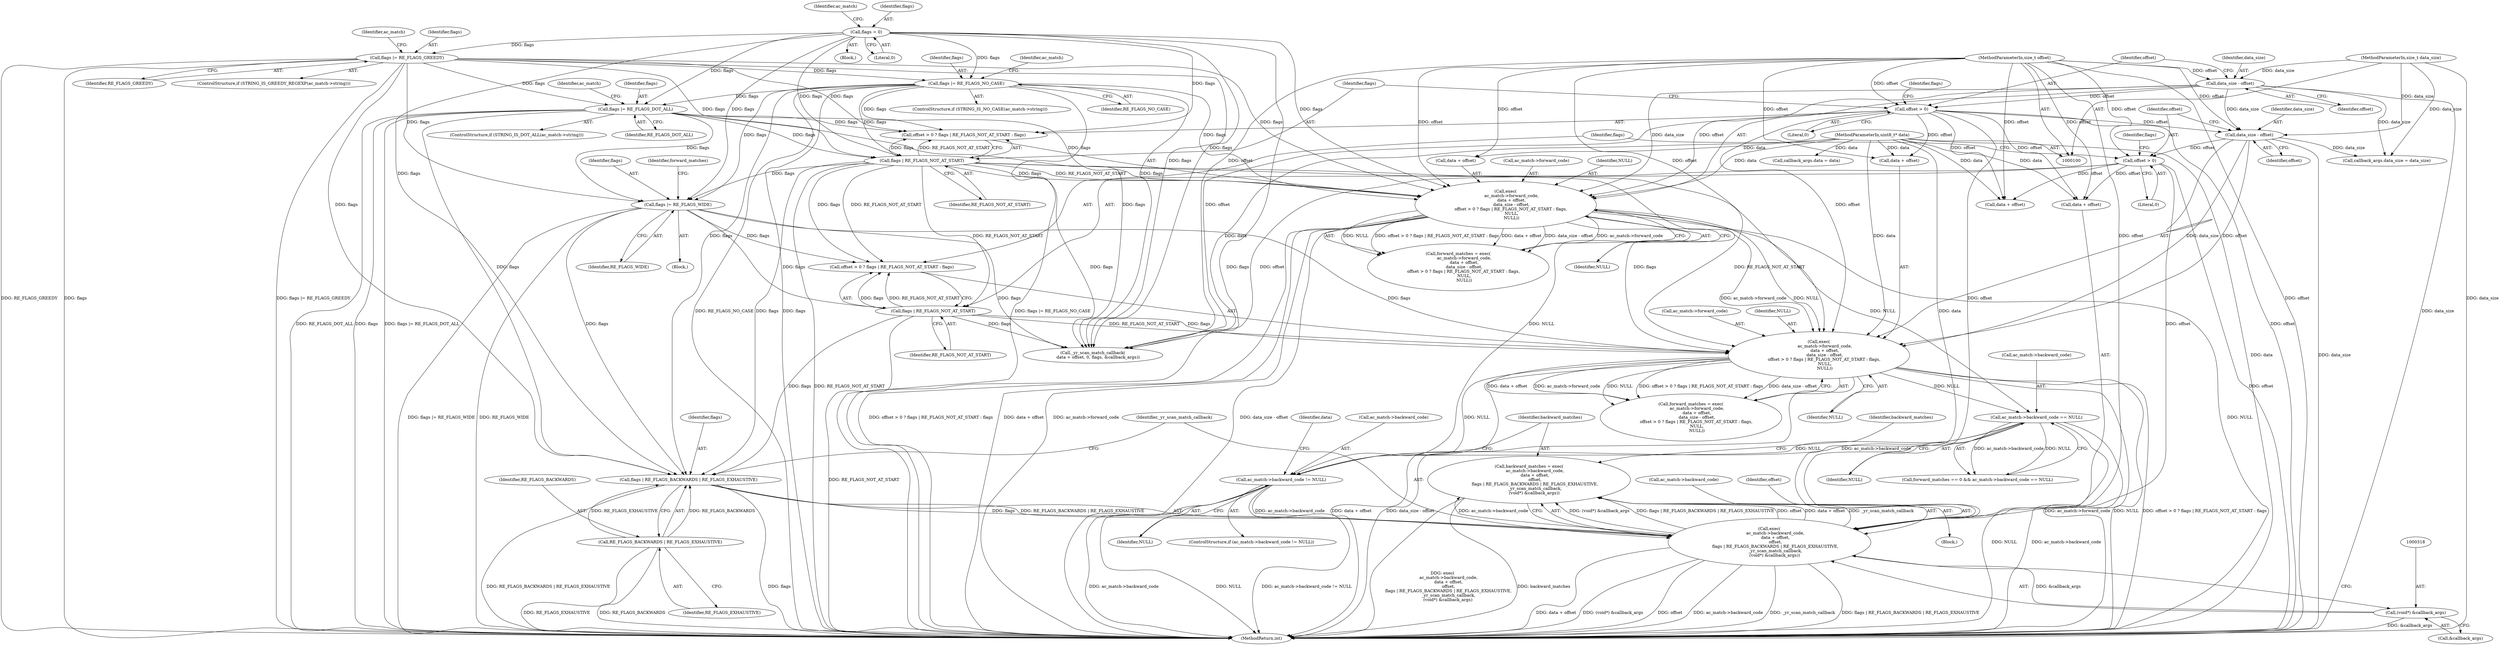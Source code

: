 digraph "1_yara_83d799804648c2a0895d40a19835d9b757c6fa4e_2@integer" {
"1000301" [label="(Call,backward_matches = exec(\n         ac_match->backward_code,\n         data + offset,\n         offset,\n         flags | RE_FLAGS_BACKWARDS | RE_FLAGS_EXHAUSTIVE,\n         _yr_scan_match_callback,\n        (void*) &callback_args))"];
"1000303" [label="(Call,exec(\n         ac_match->backward_code,\n         data + offset,\n         offset,\n         flags | RE_FLAGS_BACKWARDS | RE_FLAGS_EXHAUSTIVE,\n         _yr_scan_match_callback,\n        (void*) &callback_args))"];
"1000295" [label="(Call,ac_match->backward_code != NULL)"];
"1000247" [label="(Call,ac_match->backward_code == NULL)"];
"1000168" [label="(Call,exec(\n         ac_match->forward_code,\n         data + offset,\n         data_size - offset,\n        offset > 0 ? flags | RE_FLAGS_NOT_AT_START : flags,\n         NULL,\n         NULL))"];
"1000103" [label="(MethodParameterIn,uint8_t* data)"];
"1000106" [label="(MethodParameterIn,size_t offset)"];
"1000175" [label="(Call,data_size - offset)"];
"1000104" [label="(MethodParameterIn,size_t data_size)"];
"1000182" [label="(Call,flags | RE_FLAGS_NOT_AT_START)"];
"1000129" [label="(Call,flags |= RE_FLAGS_GREEDY)"];
"1000121" [label="(Call,flags = 0)"];
"1000137" [label="(Call,flags |= RE_FLAGS_NO_CASE)"];
"1000145" [label="(Call,flags |= RE_FLAGS_DOT_ALL)"];
"1000204" [label="(Call,exec(\n         ac_match->forward_code,\n         data + offset,\n         data_size - offset,\n        offset > 0 ? flags | RE_FLAGS_NOT_AT_START : flags,\n         NULL,\n         NULL))"];
"1000179" [label="(Call,offset > 0)"];
"1000211" [label="(Call,data_size - offset)"];
"1000218" [label="(Call,flags | RE_FLAGS_NOT_AT_START)"];
"1000199" [label="(Call,flags |= RE_FLAGS_WIDE)"];
"1000215" [label="(Call,offset > 0)"];
"1000311" [label="(Call,flags | RE_FLAGS_BACKWARDS | RE_FLAGS_EXHAUSTIVE)"];
"1000313" [label="(Call,RE_FLAGS_BACKWARDS | RE_FLAGS_EXHAUSTIVE)"];
"1000317" [label="(Call,(void*) &callback_args)"];
"1000199" [label="(Call,flags |= RE_FLAGS_WIDE)"];
"1000243" [label="(Call,forward_matches == 0 && ac_match->backward_code == NULL)"];
"1000340" [label="(Call,data + offset)"];
"1000295" [label="(Call,ac_match->backward_code != NULL)"];
"1000180" [label="(Identifier,offset)"];
"1000127" [label="(Identifier,ac_match)"];
"1000304" [label="(Call,ac_match->backward_code)"];
"1000137" [label="(Call,flags |= RE_FLAGS_NO_CASE)"];
"1000176" [label="(Identifier,data_size)"];
"1000187" [label="(Identifier,NULL)"];
"1000131" [label="(Identifier,RE_FLAGS_GREEDY)"];
"1000175" [label="(Call,data_size - offset)"];
"1000313" [label="(Call,RE_FLAGS_BACKWARDS | RE_FLAGS_EXHAUSTIVE)"];
"1000218" [label="(Call,flags | RE_FLAGS_NOT_AT_START)"];
"1000271" [label="(Call,callback_args.data_size = data_size)"];
"1000139" [label="(Identifier,RE_FLAGS_NO_CASE)"];
"1000122" [label="(Identifier,flags)"];
"1000103" [label="(MethodParameterIn,uint8_t* data)"];
"1000104" [label="(MethodParameterIn,size_t data_size)"];
"1000314" [label="(Identifier,RE_FLAGS_BACKWARDS)"];
"1000307" [label="(Call,data + offset)"];
"1000204" [label="(Call,exec(\n         ac_match->forward_code,\n         data + offset,\n         data_size - offset,\n        offset > 0 ? flags | RE_FLAGS_NOT_AT_START : flags,\n         NULL,\n         NULL))"];
"1000302" [label="(Identifier,backward_matches)"];
"1000182" [label="(Call,flags | RE_FLAGS_NOT_AT_START)"];
"1000179" [label="(Call,offset > 0)"];
"1000266" [label="(Call,callback_args.data = data)"];
"1000212" [label="(Identifier,data_size)"];
"1000205" [label="(Call,ac_match->forward_code)"];
"1000311" [label="(Call,flags | RE_FLAGS_BACKWARDS | RE_FLAGS_EXHAUSTIVE)"];
"1000178" [label="(Call,offset > 0 ? flags | RE_FLAGS_NOT_AT_START : flags)"];
"1000319" [label="(Call,&callback_args)"];
"1000147" [label="(Identifier,RE_FLAGS_DOT_ALL)"];
"1000322" [label="(Identifier,backward_matches)"];
"1000216" [label="(Identifier,offset)"];
"1000349" [label="(MethodReturn,int)"];
"1000200" [label="(Identifier,flags)"];
"1000172" [label="(Call,data + offset)"];
"1000222" [label="(Identifier,NULL)"];
"1000217" [label="(Literal,0)"];
"1000201" [label="(Identifier,RE_FLAGS_WIDE)"];
"1000169" [label="(Call,ac_match->forward_code)"];
"1000143" [label="(Identifier,ac_match)"];
"1000132" [label="(ControlStructure,if (STRING_IS_NO_CASE(ac_match->string)))"];
"1000140" [label="(ControlStructure,if (STRING_IS_DOT_ALL(ac_match->string)))"];
"1000130" [label="(Identifier,flags)"];
"1000184" [label="(Identifier,RE_FLAGS_NOT_AT_START)"];
"1000312" [label="(Identifier,flags)"];
"1000106" [label="(MethodParameterIn,size_t offset)"];
"1000151" [label="(Identifier,ac_match)"];
"1000299" [label="(Identifier,NULL)"];
"1000221" [label="(Identifier,flags)"];
"1000315" [label="(Identifier,RE_FLAGS_EXHAUSTIVE)"];
"1000166" [label="(Call,forward_matches = exec(\n         ac_match->forward_code,\n         data + offset,\n         data_size - offset,\n        offset > 0 ? flags | RE_FLAGS_NOT_AT_START : flags,\n         NULL,\n         NULL))"];
"1000300" [label="(Block,)"];
"1000129" [label="(Call,flags |= RE_FLAGS_GREEDY)"];
"1000186" [label="(Identifier,NULL)"];
"1000208" [label="(Call,data + offset)"];
"1000211" [label="(Call,data_size - offset)"];
"1000294" [label="(ControlStructure,if (ac_match->backward_code != NULL))"];
"1000198" [label="(Block,)"];
"1000310" [label="(Identifier,offset)"];
"1000183" [label="(Identifier,flags)"];
"1000317" [label="(Call,(void*) &callback_args)"];
"1000107" [label="(Block,)"];
"1000214" [label="(Call,offset > 0 ? flags | RE_FLAGS_NOT_AT_START : flags)"];
"1000185" [label="(Identifier,flags)"];
"1000203" [label="(Identifier,forward_matches)"];
"1000177" [label="(Identifier,offset)"];
"1000296" [label="(Call,ac_match->backward_code)"];
"1000316" [label="(Identifier,_yr_scan_match_callback)"];
"1000202" [label="(Call,forward_matches = exec(\n         ac_match->forward_code,\n         data + offset,\n         data_size - offset,\n        offset > 0 ? flags | RE_FLAGS_NOT_AT_START : flags,\n         NULL,\n         NULL))"];
"1000248" [label="(Call,ac_match->backward_code)"];
"1000146" [label="(Identifier,flags)"];
"1000247" [label="(Call,ac_match->backward_code == NULL)"];
"1000138" [label="(Identifier,flags)"];
"1000220" [label="(Identifier,RE_FLAGS_NOT_AT_START)"];
"1000219" [label="(Identifier,flags)"];
"1000145" [label="(Call,flags |= RE_FLAGS_DOT_ALL)"];
"1000223" [label="(Identifier,NULL)"];
"1000303" [label="(Call,exec(\n         ac_match->backward_code,\n         data + offset,\n         offset,\n         flags | RE_FLAGS_BACKWARDS | RE_FLAGS_EXHAUSTIVE,\n         _yr_scan_match_callback,\n        (void*) &callback_args))"];
"1000251" [label="(Identifier,NULL)"];
"1000124" [label="(ControlStructure,if (STRING_IS_GREEDY_REGEXP(ac_match->string)))"];
"1000213" [label="(Identifier,offset)"];
"1000135" [label="(Identifier,ac_match)"];
"1000123" [label="(Literal,0)"];
"1000168" [label="(Call,exec(\n         ac_match->forward_code,\n         data + offset,\n         data_size - offset,\n        offset > 0 ? flags | RE_FLAGS_NOT_AT_START : flags,\n         NULL,\n         NULL))"];
"1000301" [label="(Call,backward_matches = exec(\n         ac_match->backward_code,\n         data + offset,\n         offset,\n         flags | RE_FLAGS_BACKWARDS | RE_FLAGS_EXHAUSTIVE,\n         _yr_scan_match_callback,\n        (void*) &callback_args))"];
"1000339" [label="(Call,_yr_scan_match_callback(\n        data + offset, 0, flags, &callback_args))"];
"1000181" [label="(Literal,0)"];
"1000341" [label="(Identifier,data)"];
"1000215" [label="(Call,offset > 0)"];
"1000121" [label="(Call,flags = 0)"];
"1000301" -> "1000300"  [label="AST: "];
"1000301" -> "1000303"  [label="CFG: "];
"1000302" -> "1000301"  [label="AST: "];
"1000303" -> "1000301"  [label="AST: "];
"1000322" -> "1000301"  [label="CFG: "];
"1000301" -> "1000349"  [label="DDG: exec(\n         ac_match->backward_code,\n         data + offset,\n         offset,\n         flags | RE_FLAGS_BACKWARDS | RE_FLAGS_EXHAUSTIVE,\n         _yr_scan_match_callback,\n        (void*) &callback_args)"];
"1000301" -> "1000349"  [label="DDG: backward_matches"];
"1000303" -> "1000301"  [label="DDG: (void*) &callback_args"];
"1000303" -> "1000301"  [label="DDG: flags | RE_FLAGS_BACKWARDS | RE_FLAGS_EXHAUSTIVE"];
"1000303" -> "1000301"  [label="DDG: offset"];
"1000303" -> "1000301"  [label="DDG: data + offset"];
"1000303" -> "1000301"  [label="DDG: _yr_scan_match_callback"];
"1000303" -> "1000301"  [label="DDG: ac_match->backward_code"];
"1000303" -> "1000317"  [label="CFG: "];
"1000304" -> "1000303"  [label="AST: "];
"1000307" -> "1000303"  [label="AST: "];
"1000310" -> "1000303"  [label="AST: "];
"1000311" -> "1000303"  [label="AST: "];
"1000316" -> "1000303"  [label="AST: "];
"1000317" -> "1000303"  [label="AST: "];
"1000303" -> "1000349"  [label="DDG: offset"];
"1000303" -> "1000349"  [label="DDG: ac_match->backward_code"];
"1000303" -> "1000349"  [label="DDG: _yr_scan_match_callback"];
"1000303" -> "1000349"  [label="DDG: flags | RE_FLAGS_BACKWARDS | RE_FLAGS_EXHAUSTIVE"];
"1000303" -> "1000349"  [label="DDG: data + offset"];
"1000303" -> "1000349"  [label="DDG: (void*) &callback_args"];
"1000295" -> "1000303"  [label="DDG: ac_match->backward_code"];
"1000103" -> "1000303"  [label="DDG: data"];
"1000215" -> "1000303"  [label="DDG: offset"];
"1000179" -> "1000303"  [label="DDG: offset"];
"1000106" -> "1000303"  [label="DDG: offset"];
"1000311" -> "1000303"  [label="DDG: flags"];
"1000311" -> "1000303"  [label="DDG: RE_FLAGS_BACKWARDS | RE_FLAGS_EXHAUSTIVE"];
"1000317" -> "1000303"  [label="DDG: &callback_args"];
"1000295" -> "1000294"  [label="AST: "];
"1000295" -> "1000299"  [label="CFG: "];
"1000296" -> "1000295"  [label="AST: "];
"1000299" -> "1000295"  [label="AST: "];
"1000302" -> "1000295"  [label="CFG: "];
"1000341" -> "1000295"  [label="CFG: "];
"1000295" -> "1000349"  [label="DDG: ac_match->backward_code"];
"1000295" -> "1000349"  [label="DDG: NULL"];
"1000295" -> "1000349"  [label="DDG: ac_match->backward_code != NULL"];
"1000247" -> "1000295"  [label="DDG: ac_match->backward_code"];
"1000247" -> "1000295"  [label="DDG: NULL"];
"1000168" -> "1000295"  [label="DDG: NULL"];
"1000204" -> "1000295"  [label="DDG: NULL"];
"1000247" -> "1000243"  [label="AST: "];
"1000247" -> "1000251"  [label="CFG: "];
"1000248" -> "1000247"  [label="AST: "];
"1000251" -> "1000247"  [label="AST: "];
"1000243" -> "1000247"  [label="CFG: "];
"1000247" -> "1000349"  [label="DDG: ac_match->backward_code"];
"1000247" -> "1000349"  [label="DDG: NULL"];
"1000247" -> "1000243"  [label="DDG: ac_match->backward_code"];
"1000247" -> "1000243"  [label="DDG: NULL"];
"1000168" -> "1000247"  [label="DDG: NULL"];
"1000204" -> "1000247"  [label="DDG: NULL"];
"1000168" -> "1000166"  [label="AST: "];
"1000168" -> "1000187"  [label="CFG: "];
"1000169" -> "1000168"  [label="AST: "];
"1000172" -> "1000168"  [label="AST: "];
"1000175" -> "1000168"  [label="AST: "];
"1000178" -> "1000168"  [label="AST: "];
"1000186" -> "1000168"  [label="AST: "];
"1000187" -> "1000168"  [label="AST: "];
"1000166" -> "1000168"  [label="CFG: "];
"1000168" -> "1000349"  [label="DDG: offset > 0 ? flags | RE_FLAGS_NOT_AT_START : flags"];
"1000168" -> "1000349"  [label="DDG: NULL"];
"1000168" -> "1000349"  [label="DDG: data + offset"];
"1000168" -> "1000349"  [label="DDG: ac_match->forward_code"];
"1000168" -> "1000349"  [label="DDG: data_size - offset"];
"1000168" -> "1000166"  [label="DDG: NULL"];
"1000168" -> "1000166"  [label="DDG: offset > 0 ? flags | RE_FLAGS_NOT_AT_START : flags"];
"1000168" -> "1000166"  [label="DDG: data + offset"];
"1000168" -> "1000166"  [label="DDG: data_size - offset"];
"1000168" -> "1000166"  [label="DDG: ac_match->forward_code"];
"1000103" -> "1000168"  [label="DDG: data"];
"1000106" -> "1000168"  [label="DDG: offset"];
"1000175" -> "1000168"  [label="DDG: data_size"];
"1000175" -> "1000168"  [label="DDG: offset"];
"1000182" -> "1000168"  [label="DDG: flags"];
"1000182" -> "1000168"  [label="DDG: RE_FLAGS_NOT_AT_START"];
"1000129" -> "1000168"  [label="DDG: flags"];
"1000121" -> "1000168"  [label="DDG: flags"];
"1000137" -> "1000168"  [label="DDG: flags"];
"1000145" -> "1000168"  [label="DDG: flags"];
"1000168" -> "1000204"  [label="DDG: ac_match->forward_code"];
"1000168" -> "1000204"  [label="DDG: NULL"];
"1000103" -> "1000100"  [label="AST: "];
"1000103" -> "1000349"  [label="DDG: data"];
"1000103" -> "1000172"  [label="DDG: data"];
"1000103" -> "1000204"  [label="DDG: data"];
"1000103" -> "1000208"  [label="DDG: data"];
"1000103" -> "1000266"  [label="DDG: data"];
"1000103" -> "1000307"  [label="DDG: data"];
"1000103" -> "1000339"  [label="DDG: data"];
"1000103" -> "1000340"  [label="DDG: data"];
"1000106" -> "1000100"  [label="AST: "];
"1000106" -> "1000349"  [label="DDG: offset"];
"1000106" -> "1000172"  [label="DDG: offset"];
"1000106" -> "1000175"  [label="DDG: offset"];
"1000106" -> "1000179"  [label="DDG: offset"];
"1000106" -> "1000204"  [label="DDG: offset"];
"1000106" -> "1000208"  [label="DDG: offset"];
"1000106" -> "1000211"  [label="DDG: offset"];
"1000106" -> "1000215"  [label="DDG: offset"];
"1000106" -> "1000307"  [label="DDG: offset"];
"1000106" -> "1000339"  [label="DDG: offset"];
"1000106" -> "1000340"  [label="DDG: offset"];
"1000175" -> "1000177"  [label="CFG: "];
"1000176" -> "1000175"  [label="AST: "];
"1000177" -> "1000175"  [label="AST: "];
"1000180" -> "1000175"  [label="CFG: "];
"1000175" -> "1000349"  [label="DDG: data_size"];
"1000104" -> "1000175"  [label="DDG: data_size"];
"1000175" -> "1000179"  [label="DDG: offset"];
"1000175" -> "1000211"  [label="DDG: data_size"];
"1000175" -> "1000271"  [label="DDG: data_size"];
"1000104" -> "1000100"  [label="AST: "];
"1000104" -> "1000349"  [label="DDG: data_size"];
"1000104" -> "1000211"  [label="DDG: data_size"];
"1000104" -> "1000271"  [label="DDG: data_size"];
"1000182" -> "1000178"  [label="AST: "];
"1000182" -> "1000184"  [label="CFG: "];
"1000183" -> "1000182"  [label="AST: "];
"1000184" -> "1000182"  [label="AST: "];
"1000178" -> "1000182"  [label="CFG: "];
"1000182" -> "1000349"  [label="DDG: RE_FLAGS_NOT_AT_START"];
"1000182" -> "1000178"  [label="DDG: flags"];
"1000182" -> "1000178"  [label="DDG: RE_FLAGS_NOT_AT_START"];
"1000129" -> "1000182"  [label="DDG: flags"];
"1000121" -> "1000182"  [label="DDG: flags"];
"1000137" -> "1000182"  [label="DDG: flags"];
"1000145" -> "1000182"  [label="DDG: flags"];
"1000182" -> "1000199"  [label="DDG: flags"];
"1000182" -> "1000204"  [label="DDG: flags"];
"1000182" -> "1000204"  [label="DDG: RE_FLAGS_NOT_AT_START"];
"1000182" -> "1000214"  [label="DDG: flags"];
"1000182" -> "1000214"  [label="DDG: RE_FLAGS_NOT_AT_START"];
"1000182" -> "1000218"  [label="DDG: RE_FLAGS_NOT_AT_START"];
"1000182" -> "1000311"  [label="DDG: flags"];
"1000182" -> "1000339"  [label="DDG: flags"];
"1000129" -> "1000124"  [label="AST: "];
"1000129" -> "1000131"  [label="CFG: "];
"1000130" -> "1000129"  [label="AST: "];
"1000131" -> "1000129"  [label="AST: "];
"1000135" -> "1000129"  [label="CFG: "];
"1000129" -> "1000349"  [label="DDG: flags"];
"1000129" -> "1000349"  [label="DDG: flags |= RE_FLAGS_GREEDY"];
"1000129" -> "1000349"  [label="DDG: RE_FLAGS_GREEDY"];
"1000121" -> "1000129"  [label="DDG: flags"];
"1000129" -> "1000137"  [label="DDG: flags"];
"1000129" -> "1000145"  [label="DDG: flags"];
"1000129" -> "1000178"  [label="DDG: flags"];
"1000129" -> "1000199"  [label="DDG: flags"];
"1000129" -> "1000311"  [label="DDG: flags"];
"1000129" -> "1000339"  [label="DDG: flags"];
"1000121" -> "1000107"  [label="AST: "];
"1000121" -> "1000123"  [label="CFG: "];
"1000122" -> "1000121"  [label="AST: "];
"1000123" -> "1000121"  [label="AST: "];
"1000127" -> "1000121"  [label="CFG: "];
"1000121" -> "1000349"  [label="DDG: flags"];
"1000121" -> "1000137"  [label="DDG: flags"];
"1000121" -> "1000145"  [label="DDG: flags"];
"1000121" -> "1000178"  [label="DDG: flags"];
"1000121" -> "1000199"  [label="DDG: flags"];
"1000121" -> "1000311"  [label="DDG: flags"];
"1000121" -> "1000339"  [label="DDG: flags"];
"1000137" -> "1000132"  [label="AST: "];
"1000137" -> "1000139"  [label="CFG: "];
"1000138" -> "1000137"  [label="AST: "];
"1000139" -> "1000137"  [label="AST: "];
"1000143" -> "1000137"  [label="CFG: "];
"1000137" -> "1000349"  [label="DDG: RE_FLAGS_NO_CASE"];
"1000137" -> "1000349"  [label="DDG: flags"];
"1000137" -> "1000349"  [label="DDG: flags |= RE_FLAGS_NO_CASE"];
"1000137" -> "1000145"  [label="DDG: flags"];
"1000137" -> "1000178"  [label="DDG: flags"];
"1000137" -> "1000199"  [label="DDG: flags"];
"1000137" -> "1000311"  [label="DDG: flags"];
"1000137" -> "1000339"  [label="DDG: flags"];
"1000145" -> "1000140"  [label="AST: "];
"1000145" -> "1000147"  [label="CFG: "];
"1000146" -> "1000145"  [label="AST: "];
"1000147" -> "1000145"  [label="AST: "];
"1000151" -> "1000145"  [label="CFG: "];
"1000145" -> "1000349"  [label="DDG: flags |= RE_FLAGS_DOT_ALL"];
"1000145" -> "1000349"  [label="DDG: flags"];
"1000145" -> "1000349"  [label="DDG: RE_FLAGS_DOT_ALL"];
"1000145" -> "1000178"  [label="DDG: flags"];
"1000145" -> "1000199"  [label="DDG: flags"];
"1000145" -> "1000311"  [label="DDG: flags"];
"1000145" -> "1000339"  [label="DDG: flags"];
"1000204" -> "1000202"  [label="AST: "];
"1000204" -> "1000223"  [label="CFG: "];
"1000205" -> "1000204"  [label="AST: "];
"1000208" -> "1000204"  [label="AST: "];
"1000211" -> "1000204"  [label="AST: "];
"1000214" -> "1000204"  [label="AST: "];
"1000222" -> "1000204"  [label="AST: "];
"1000223" -> "1000204"  [label="AST: "];
"1000202" -> "1000204"  [label="CFG: "];
"1000204" -> "1000349"  [label="DDG: NULL"];
"1000204" -> "1000349"  [label="DDG: offset > 0 ? flags | RE_FLAGS_NOT_AT_START : flags"];
"1000204" -> "1000349"  [label="DDG: data + offset"];
"1000204" -> "1000349"  [label="DDG: data_size - offset"];
"1000204" -> "1000349"  [label="DDG: ac_match->forward_code"];
"1000204" -> "1000202"  [label="DDG: data + offset"];
"1000204" -> "1000202"  [label="DDG: ac_match->forward_code"];
"1000204" -> "1000202"  [label="DDG: NULL"];
"1000204" -> "1000202"  [label="DDG: offset > 0 ? flags | RE_FLAGS_NOT_AT_START : flags"];
"1000204" -> "1000202"  [label="DDG: data_size - offset"];
"1000179" -> "1000204"  [label="DDG: offset"];
"1000211" -> "1000204"  [label="DDG: data_size"];
"1000211" -> "1000204"  [label="DDG: offset"];
"1000218" -> "1000204"  [label="DDG: flags"];
"1000218" -> "1000204"  [label="DDG: RE_FLAGS_NOT_AT_START"];
"1000199" -> "1000204"  [label="DDG: flags"];
"1000179" -> "1000178"  [label="AST: "];
"1000179" -> "1000181"  [label="CFG: "];
"1000180" -> "1000179"  [label="AST: "];
"1000181" -> "1000179"  [label="AST: "];
"1000183" -> "1000179"  [label="CFG: "];
"1000185" -> "1000179"  [label="CFG: "];
"1000179" -> "1000349"  [label="DDG: offset"];
"1000179" -> "1000208"  [label="DDG: offset"];
"1000179" -> "1000211"  [label="DDG: offset"];
"1000179" -> "1000307"  [label="DDG: offset"];
"1000179" -> "1000339"  [label="DDG: offset"];
"1000179" -> "1000340"  [label="DDG: offset"];
"1000211" -> "1000213"  [label="CFG: "];
"1000212" -> "1000211"  [label="AST: "];
"1000213" -> "1000211"  [label="AST: "];
"1000216" -> "1000211"  [label="CFG: "];
"1000211" -> "1000349"  [label="DDG: data_size"];
"1000211" -> "1000215"  [label="DDG: offset"];
"1000211" -> "1000271"  [label="DDG: data_size"];
"1000218" -> "1000214"  [label="AST: "];
"1000218" -> "1000220"  [label="CFG: "];
"1000219" -> "1000218"  [label="AST: "];
"1000220" -> "1000218"  [label="AST: "];
"1000214" -> "1000218"  [label="CFG: "];
"1000218" -> "1000349"  [label="DDG: RE_FLAGS_NOT_AT_START"];
"1000218" -> "1000214"  [label="DDG: flags"];
"1000218" -> "1000214"  [label="DDG: RE_FLAGS_NOT_AT_START"];
"1000199" -> "1000218"  [label="DDG: flags"];
"1000218" -> "1000311"  [label="DDG: flags"];
"1000218" -> "1000339"  [label="DDG: flags"];
"1000199" -> "1000198"  [label="AST: "];
"1000199" -> "1000201"  [label="CFG: "];
"1000200" -> "1000199"  [label="AST: "];
"1000201" -> "1000199"  [label="AST: "];
"1000203" -> "1000199"  [label="CFG: "];
"1000199" -> "1000349"  [label="DDG: RE_FLAGS_WIDE"];
"1000199" -> "1000349"  [label="DDG: flags |= RE_FLAGS_WIDE"];
"1000199" -> "1000214"  [label="DDG: flags"];
"1000199" -> "1000311"  [label="DDG: flags"];
"1000199" -> "1000339"  [label="DDG: flags"];
"1000215" -> "1000214"  [label="AST: "];
"1000215" -> "1000217"  [label="CFG: "];
"1000216" -> "1000215"  [label="AST: "];
"1000217" -> "1000215"  [label="AST: "];
"1000219" -> "1000215"  [label="CFG: "];
"1000221" -> "1000215"  [label="CFG: "];
"1000215" -> "1000349"  [label="DDG: offset"];
"1000215" -> "1000307"  [label="DDG: offset"];
"1000215" -> "1000339"  [label="DDG: offset"];
"1000215" -> "1000340"  [label="DDG: offset"];
"1000311" -> "1000313"  [label="CFG: "];
"1000312" -> "1000311"  [label="AST: "];
"1000313" -> "1000311"  [label="AST: "];
"1000316" -> "1000311"  [label="CFG: "];
"1000311" -> "1000349"  [label="DDG: flags"];
"1000311" -> "1000349"  [label="DDG: RE_FLAGS_BACKWARDS | RE_FLAGS_EXHAUSTIVE"];
"1000313" -> "1000311"  [label="DDG: RE_FLAGS_BACKWARDS"];
"1000313" -> "1000311"  [label="DDG: RE_FLAGS_EXHAUSTIVE"];
"1000313" -> "1000315"  [label="CFG: "];
"1000314" -> "1000313"  [label="AST: "];
"1000315" -> "1000313"  [label="AST: "];
"1000313" -> "1000349"  [label="DDG: RE_FLAGS_EXHAUSTIVE"];
"1000313" -> "1000349"  [label="DDG: RE_FLAGS_BACKWARDS"];
"1000317" -> "1000319"  [label="CFG: "];
"1000318" -> "1000317"  [label="AST: "];
"1000319" -> "1000317"  [label="AST: "];
"1000317" -> "1000349"  [label="DDG: &callback_args"];
}
